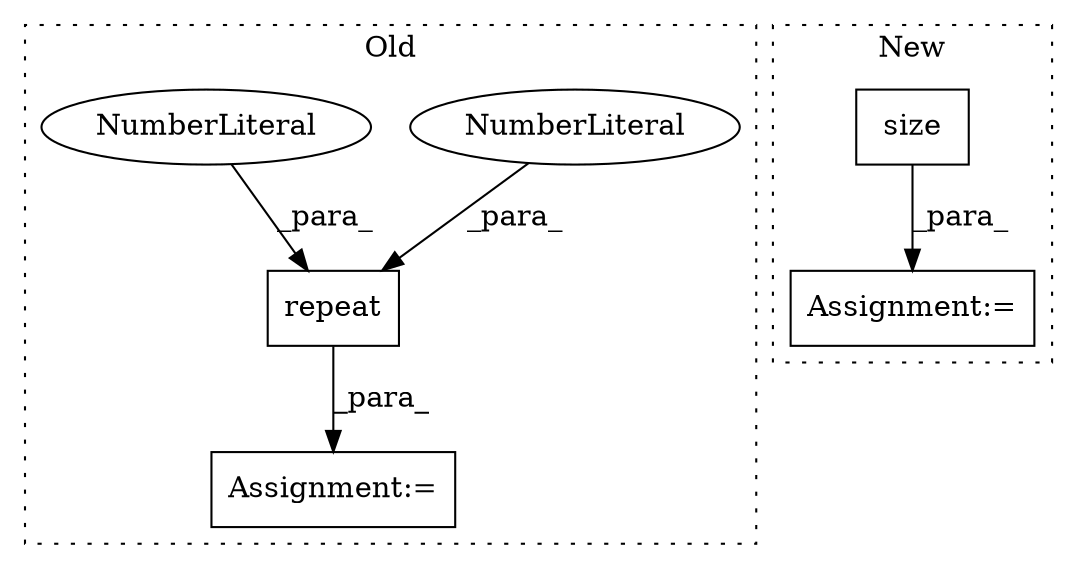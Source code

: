 digraph G {
subgraph cluster0 {
1 [label="repeat" a="32" s="5543,5562" l="7,1" shape="box"];
4 [label="NumberLiteral" a="34" s="5559" l="1" shape="ellipse"];
5 [label="NumberLiteral" a="34" s="5561" l="1" shape="ellipse"];
6 [label="Assignment:=" a="7" s="5488" l="1" shape="box"];
label = "Old";
style="dotted";
}
subgraph cluster1 {
2 [label="size" a="32" s="3997,4003" l="5,1" shape="box"];
3 [label="Assignment:=" a="7" s="3984" l="1" shape="box"];
label = "New";
style="dotted";
}
1 -> 6 [label="_para_"];
2 -> 3 [label="_para_"];
4 -> 1 [label="_para_"];
5 -> 1 [label="_para_"];
}